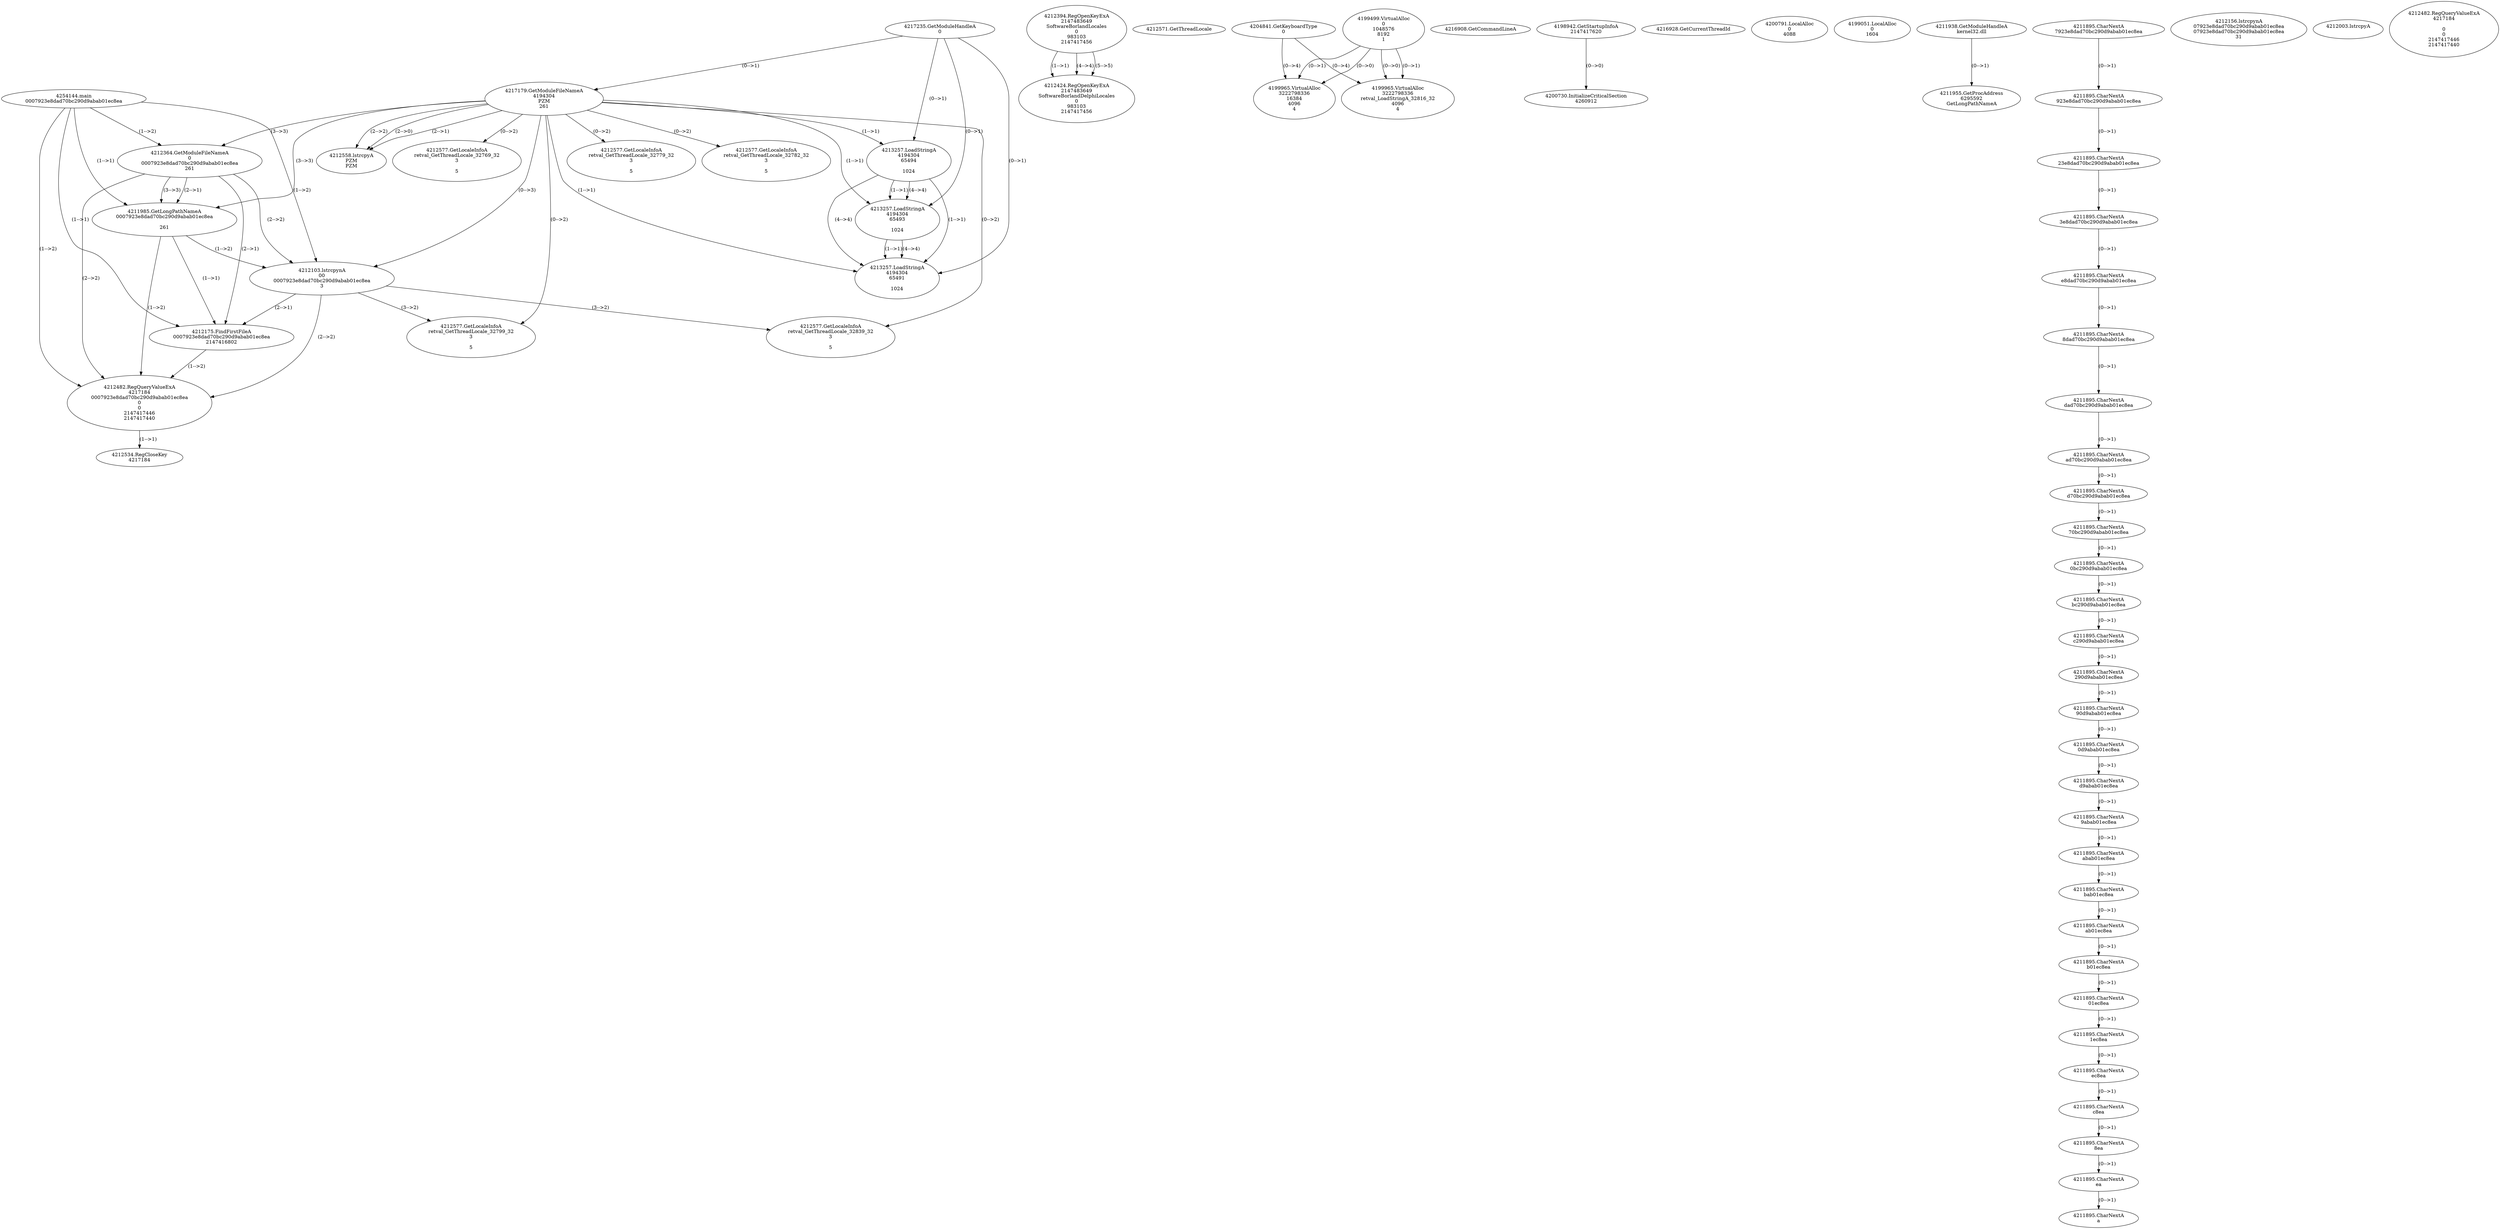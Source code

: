 // Global SCDG with merge call
digraph {
	0 [label="4254144.main
0007923e8dad70bc290d9abab01ec8ea"]
	1 [label="4217235.GetModuleHandleA
0"]
	2 [label="4217179.GetModuleFileNameA
4194304
PZM
261"]
	1 -> 2 [label="(0-->1)"]
	3 [label="4212364.GetModuleFileNameA
0
0007923e8dad70bc290d9abab01ec8ea
261"]
	0 -> 3 [label="(1-->2)"]
	2 -> 3 [label="(3-->3)"]
	4 [label="4212394.RegOpenKeyExA
2147483649
Software\Borland\Locales
0
983103
2147417456"]
	5 [label="4212424.RegOpenKeyExA
2147483649
Software\Borland\Delphi\Locales
0
983103
2147417456"]
	4 -> 5 [label="(1-->1)"]
	4 -> 5 [label="(4-->4)"]
	4 -> 5 [label="(5-->5)"]
	6 [label="4212558.lstrcpyA
PZM
PZM"]
	2 -> 6 [label="(2-->1)"]
	2 -> 6 [label="(2-->2)"]
	2 -> 6 [label="(2-->0)"]
	7 [label="4212571.GetThreadLocale
"]
	8 [label="4212577.GetLocaleInfoA
retval_GetThreadLocale_32769_32
3

5"]
	2 -> 8 [label="(0-->2)"]
	9 [label="4204841.GetKeyboardType
0"]
	10 [label="4216908.GetCommandLineA
"]
	11 [label="4198942.GetStartupInfoA
2147417620"]
	12 [label="4216928.GetCurrentThreadId
"]
	13 [label="4213257.LoadStringA
4194304
65494

1024"]
	1 -> 13 [label="(0-->1)"]
	2 -> 13 [label="(1-->1)"]
	14 [label="4213257.LoadStringA
4194304
65493

1024"]
	1 -> 14 [label="(0-->1)"]
	2 -> 14 [label="(1-->1)"]
	13 -> 14 [label="(1-->1)"]
	13 -> 14 [label="(4-->4)"]
	15 [label="4213257.LoadStringA
4194304
65491

1024"]
	1 -> 15 [label="(0-->1)"]
	2 -> 15 [label="(1-->1)"]
	13 -> 15 [label="(1-->1)"]
	14 -> 15 [label="(1-->1)"]
	13 -> 15 [label="(4-->4)"]
	14 -> 15 [label="(4-->4)"]
	16 [label="4200730.InitializeCriticalSection
4260912"]
	11 -> 16 [label="(0-->0)"]
	17 [label="4200791.LocalAlloc
0
4088"]
	18 [label="4199499.VirtualAlloc
0
1048576
8192
1"]
	19 [label="4199051.LocalAlloc
0
1604"]
	20 [label="4211938.GetModuleHandleA
kernel32.dll"]
	21 [label="4211955.GetProcAddress
6295592
GetLongPathNameA"]
	20 -> 21 [label="(0-->1)"]
	22 [label="4211985.GetLongPathNameA
0007923e8dad70bc290d9abab01ec8ea

261"]
	0 -> 22 [label="(1-->1)"]
	3 -> 22 [label="(2-->1)"]
	2 -> 22 [label="(3-->3)"]
	3 -> 22 [label="(3-->3)"]
	23 [label="4212103.lstrcpynA
00
0007923e8dad70bc290d9abab01ec8ea
3"]
	0 -> 23 [label="(1-->2)"]
	3 -> 23 [label="(2-->2)"]
	22 -> 23 [label="(1-->2)"]
	2 -> 23 [label="(0-->3)"]
	24 [label="4211895.CharNextA
7923e8dad70bc290d9abab01ec8ea"]
	25 [label="4211895.CharNextA
923e8dad70bc290d9abab01ec8ea"]
	24 -> 25 [label="(0-->1)"]
	26 [label="4211895.CharNextA
23e8dad70bc290d9abab01ec8ea"]
	25 -> 26 [label="(0-->1)"]
	27 [label="4211895.CharNextA
3e8dad70bc290d9abab01ec8ea"]
	26 -> 27 [label="(0-->1)"]
	28 [label="4211895.CharNextA
e8dad70bc290d9abab01ec8ea"]
	27 -> 28 [label="(0-->1)"]
	29 [label="4211895.CharNextA
8dad70bc290d9abab01ec8ea"]
	28 -> 29 [label="(0-->1)"]
	30 [label="4211895.CharNextA
dad70bc290d9abab01ec8ea"]
	29 -> 30 [label="(0-->1)"]
	31 [label="4211895.CharNextA
ad70bc290d9abab01ec8ea"]
	30 -> 31 [label="(0-->1)"]
	32 [label="4211895.CharNextA
d70bc290d9abab01ec8ea"]
	31 -> 32 [label="(0-->1)"]
	33 [label="4211895.CharNextA
70bc290d9abab01ec8ea"]
	32 -> 33 [label="(0-->1)"]
	34 [label="4211895.CharNextA
0bc290d9abab01ec8ea"]
	33 -> 34 [label="(0-->1)"]
	35 [label="4211895.CharNextA
bc290d9abab01ec8ea"]
	34 -> 35 [label="(0-->1)"]
	36 [label="4211895.CharNextA
c290d9abab01ec8ea"]
	35 -> 36 [label="(0-->1)"]
	37 [label="4211895.CharNextA
290d9abab01ec8ea"]
	36 -> 37 [label="(0-->1)"]
	38 [label="4211895.CharNextA
90d9abab01ec8ea"]
	37 -> 38 [label="(0-->1)"]
	39 [label="4211895.CharNextA
0d9abab01ec8ea"]
	38 -> 39 [label="(0-->1)"]
	40 [label="4211895.CharNextA
d9abab01ec8ea"]
	39 -> 40 [label="(0-->1)"]
	41 [label="4211895.CharNextA
9abab01ec8ea"]
	40 -> 41 [label="(0-->1)"]
	42 [label="4211895.CharNextA
abab01ec8ea"]
	41 -> 42 [label="(0-->1)"]
	43 [label="4211895.CharNextA
bab01ec8ea"]
	42 -> 43 [label="(0-->1)"]
	44 [label="4211895.CharNextA
ab01ec8ea"]
	43 -> 44 [label="(0-->1)"]
	45 [label="4211895.CharNextA
b01ec8ea"]
	44 -> 45 [label="(0-->1)"]
	46 [label="4211895.CharNextA
01ec8ea"]
	45 -> 46 [label="(0-->1)"]
	47 [label="4211895.CharNextA
1ec8ea"]
	46 -> 47 [label="(0-->1)"]
	48 [label="4211895.CharNextA
ec8ea"]
	47 -> 48 [label="(0-->1)"]
	49 [label="4211895.CharNextA
c8ea"]
	48 -> 49 [label="(0-->1)"]
	50 [label="4211895.CharNextA
8ea"]
	49 -> 50 [label="(0-->1)"]
	51 [label="4211895.CharNextA
ea"]
	50 -> 51 [label="(0-->1)"]
	52 [label="4211895.CharNextA
a"]
	51 -> 52 [label="(0-->1)"]
	53 [label="4212156.lstrcpynA
07923e8dad70bc290d9abab01ec8ea
07923e8dad70bc290d9abab01ec8ea
31"]
	54 [label="4212175.FindFirstFileA
0007923e8dad70bc290d9abab01ec8ea
2147416802"]
	0 -> 54 [label="(1-->1)"]
	3 -> 54 [label="(2-->1)"]
	22 -> 54 [label="(1-->1)"]
	23 -> 54 [label="(2-->1)"]
	55 [label="4212482.RegQueryValueExA
4217184
0007923e8dad70bc290d9abab01ec8ea
0
0
2147417446
2147417440"]
	0 -> 55 [label="(1-->2)"]
	3 -> 55 [label="(2-->2)"]
	22 -> 55 [label="(1-->2)"]
	23 -> 55 [label="(2-->2)"]
	54 -> 55 [label="(1-->2)"]
	56 [label="4212534.RegCloseKey
4217184"]
	55 -> 56 [label="(1-->1)"]
	57 [label="4212577.GetLocaleInfoA
retval_GetThreadLocale_32839_32
3

5"]
	2 -> 57 [label="(0-->2)"]
	23 -> 57 [label="(3-->2)"]
	58 [label="4212577.GetLocaleInfoA
retval_GetThreadLocale_32799_32
3

5"]
	2 -> 58 [label="(0-->2)"]
	23 -> 58 [label="(3-->2)"]
	59 [label="4199965.VirtualAlloc
3222798336
retval_LoadStringA_32816_32
4096
4"]
	18 -> 59 [label="(0-->1)"]
	9 -> 59 [label="(0-->4)"]
	18 -> 59 [label="(0-->0)"]
	60 [label="4212003.lstrcpyA

"]
	61 [label="4212482.RegQueryValueExA
4217184

0
0
2147417446
2147417440"]
	62 [label="4212577.GetLocaleInfoA
retval_GetThreadLocale_32779_32
3

5"]
	2 -> 62 [label="(0-->2)"]
	63 [label="4212577.GetLocaleInfoA
retval_GetThreadLocale_32782_32
3

5"]
	2 -> 63 [label="(0-->2)"]
	64 [label="4199965.VirtualAlloc
3222798336
16384
4096
4"]
	18 -> 64 [label="(0-->1)"]
	9 -> 64 [label="(0-->4)"]
	18 -> 64 [label="(0-->0)"]
}
